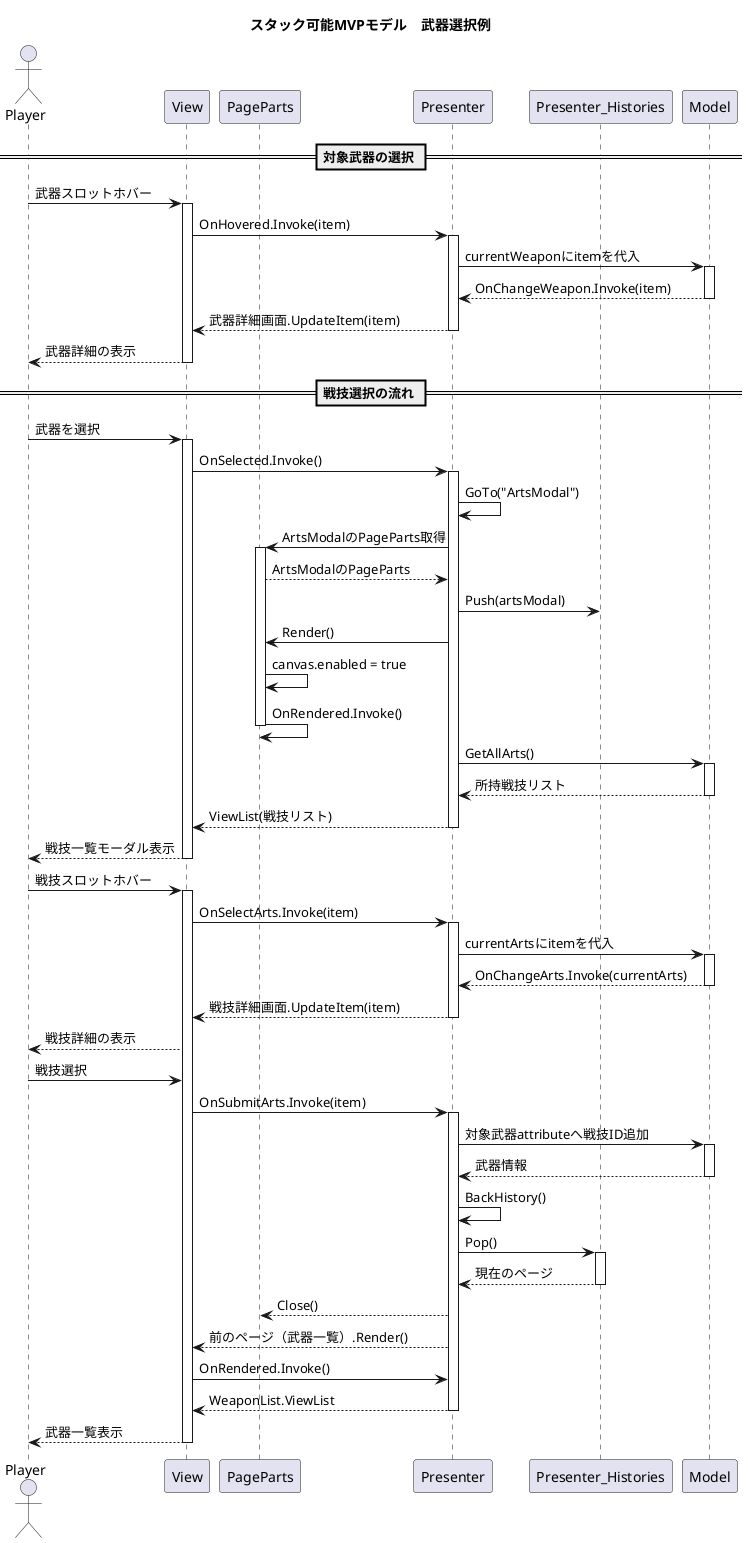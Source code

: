 @startuml ui_framework_weapon_select
title スタック可能MVPモデル　武器選択例

actor Player
participant View
participant PageParts
participant Presenter
participant Presenter_Histories
participant Model

== 対象武器の選択 ==

Player -> View++ : 武器スロットホバー
View -> Presenter++ : OnHovered.Invoke(item)
Presenter -> Model++ : currentWeaponにitemを代入
Model --> Presenter-- : OnChangeWeapon.Invoke(item)
Presenter --> View-- : 武器詳細画面.UpdateItem(item)
View --> Player-- : 武器詳細の表示

== 戦技選択の流れ ==
Player -> View++ : 武器を選択
View -> Presenter++ : OnSelected.Invoke()
Presenter -> Presenter : GoTo("ArtsModal")
Presenter -> PageParts++ : ArtsModalのPageParts取得
PageParts --> Presenter : ArtsModalのPageParts
Presenter -> Presenter_Histories : Push(artsModal)
Presenter -> PageParts : Render()
PageParts -> PageParts : canvas.enabled = true
PageParts -> PageParts-- : OnRendered.Invoke()
Presenter -> Model++ : GetAllArts()
Model --> Presenter-- : 所持戦技リスト
Presenter --> View-- : ViewList(戦技リスト)
View --> Player-- : 戦技一覧モーダル表示
Player -> View++ : 戦技スロットホバー
View -> Presenter++ : OnSelectArts.Invoke(item)
Presenter -> Model++ : currentArtsにitemを代入
Model --> Presenter-- : OnChangeArts.Invoke(currentArts)
Presenter --> View-- : 戦技詳細画面.UpdateItem(item)
View --> Player : 戦技詳細の表示
Player -> View : 戦技選択
View -> Presenter++ : OnSubmitArts.Invoke(item)
Presenter -> Model++ : 対象武器attributeへ戦技ID追加
Model --> Presenter-- : 武器情報
Presenter -> Presenter : BackHistory()
Presenter -> Presenter_Histories++ : Pop()
Presenter_Histories --> Presenter-- : 現在のページ
Presenter --> PageParts : Close()
Presenter --> View : 前のページ（武器一覧）.Render()
View -> Presenter : OnRendered.Invoke()
Presenter --> View-- : WeaponList.ViewList
View --> Player-- : 武器一覧表示

@enduml